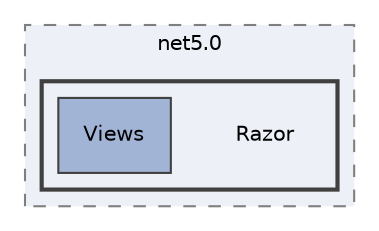 digraph "obj/Debug/net5.0/Razor"
{
 // LATEX_PDF_SIZE
  edge [fontname="Helvetica",fontsize="10",labelfontname="Helvetica",labelfontsize="10"];
  node [fontname="Helvetica",fontsize="10",shape=record];
  compound=true
  subgraph clusterdir_c96e20fbeab981a929f0e70658ea5d87 {
    graph [ bgcolor="#edf0f7", pencolor="grey50", style="filled,dashed,", label="net5.0", fontname="Helvetica", fontsize="10", URL="dir_c96e20fbeab981a929f0e70658ea5d87.html"]
  subgraph clusterdir_9e9820e98869ec55203d7a678d52930d {
    graph [ bgcolor="#edf0f7", pencolor="grey25", style="filled,bold,", label="", fontname="Helvetica", fontsize="10", URL="dir_9e9820e98869ec55203d7a678d52930d.html"]
    dir_9e9820e98869ec55203d7a678d52930d [shape=plaintext, label="Razor"];
  dir_353ed0f21ce43f3df67b554e39a9b9f1 [shape=box, label="Views", style="filled,", fillcolor="#a2b4d6", color="grey25", URL="dir_353ed0f21ce43f3df67b554e39a9b9f1.html"];
  }
  }
}
